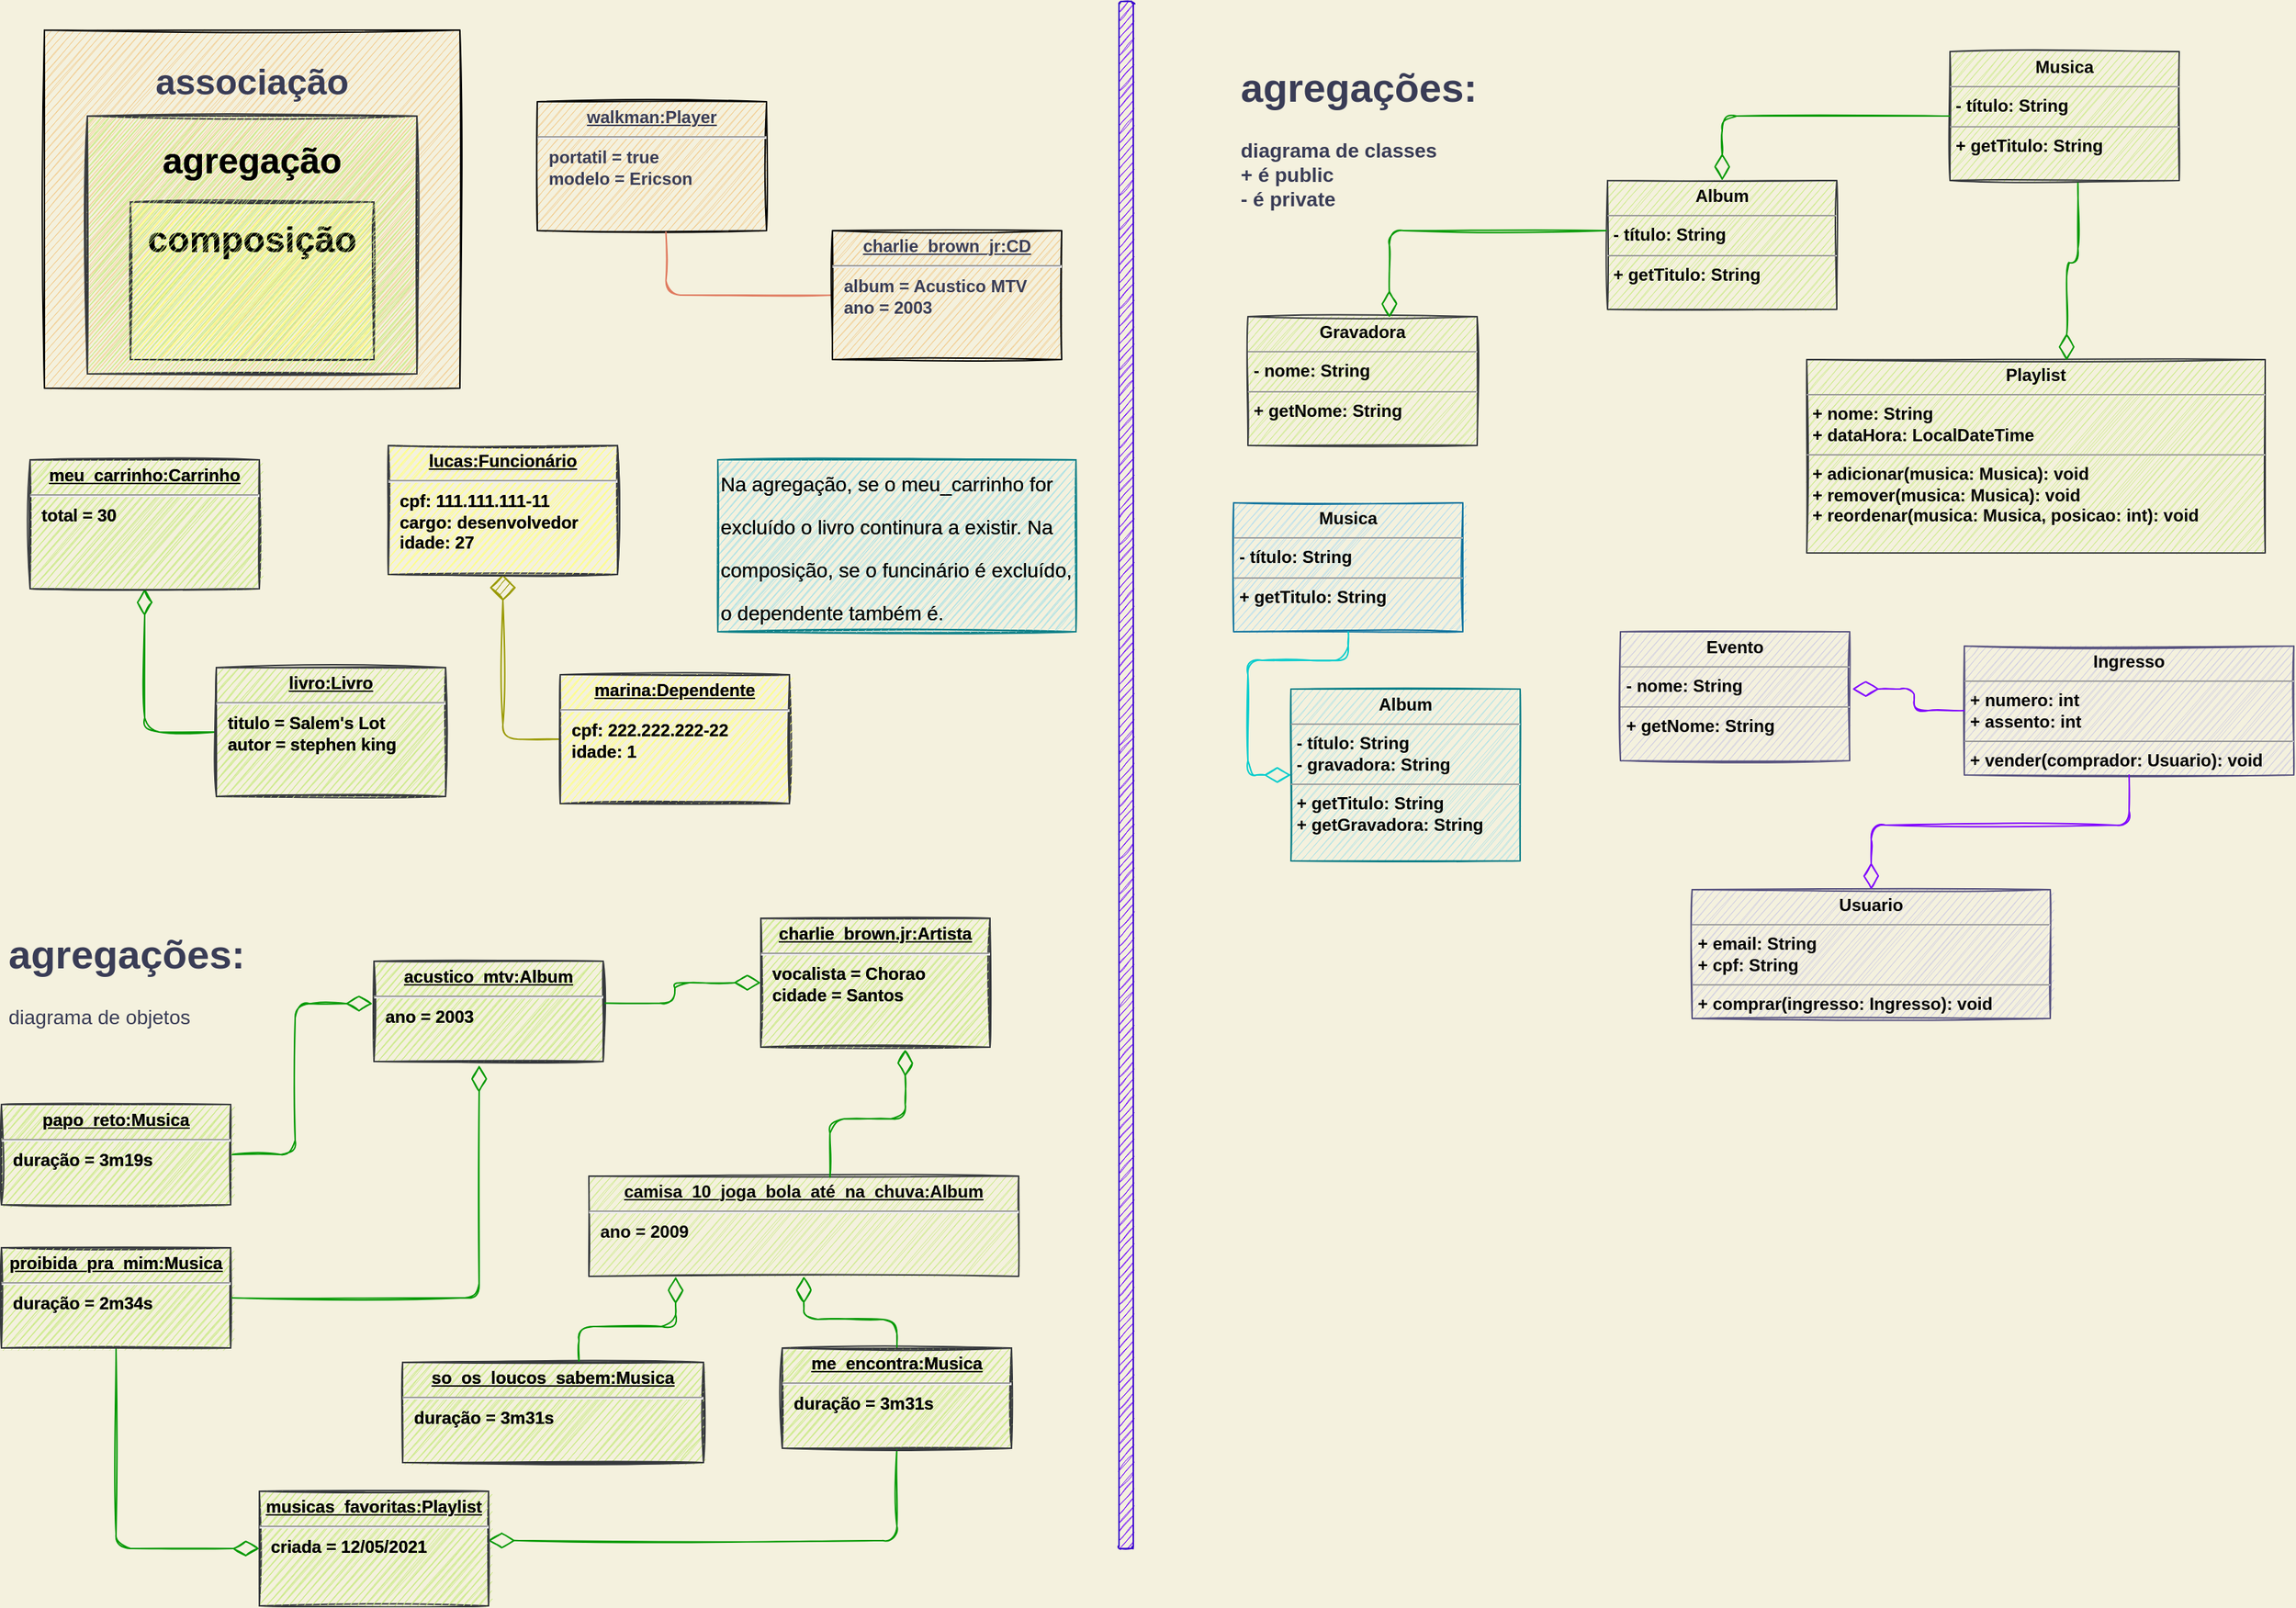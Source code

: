 <mxfile version="18.1.2" type="github">
  <diagram id="IR1mzdjfRpLflZi7iiMT" name="Page-1">
    <mxGraphModel dx="1422" dy="794" grid="1" gridSize="10" guides="1" tooltips="1" connect="1" arrows="1" fold="1" page="1" pageScale="1" pageWidth="827" pageHeight="1169" background="#F4F1DE" math="0" shadow="0">
      <root>
        <mxCell id="0" />
        <mxCell id="1" parent="0" />
        <mxCell id="eGNEnY-xpS5idLWhx4ZI-6" value="&lt;b&gt;associação&lt;br&gt;&lt;br&gt;&lt;br&gt;&lt;br&gt;&lt;br&gt;&lt;br&gt;&lt;br&gt;&lt;/b&gt;" style="rounded=0;whiteSpace=wrap;html=1;glass=0;sketch=1;fontSize=25;fontColor=#393C56;strokeColor=#000000;strokeWidth=1;fillColor=#F2CC8F;gradientColor=none;" parent="1" vertex="1">
          <mxGeometry x="70" y="50" width="290" height="250" as="geometry" />
        </mxCell>
        <mxCell id="eGNEnY-xpS5idLWhx4ZI-8" value="&lt;p style=&quot;margin:0px;margin-top:4px;text-align:center;text-decoration:underline;&quot;&gt;&lt;b&gt;walkman:Player&lt;/b&gt;&lt;/p&gt;&lt;hr&gt;&lt;p style=&quot;margin:0px;margin-left:8px;&quot;&gt;&lt;b&gt;portatil = true&lt;br&gt;modelo = Ericson&lt;/b&gt;&lt;/p&gt;" style="verticalAlign=top;align=left;overflow=fill;fontSize=12;fontFamily=Helvetica;html=1;rounded=0;glass=0;sketch=1;fontColor=#393C56;strokeColor=#000000;strokeWidth=1;fillColor=#F2CC8F;gradientColor=none;" parent="1" vertex="1">
          <mxGeometry x="414" y="100" width="160" height="90" as="geometry" />
        </mxCell>
        <mxCell id="eGNEnY-xpS5idLWhx4ZI-10" style="edgeStyle=orthogonalEdgeStyle;sketch=1;orthogonalLoop=1;jettySize=auto;html=1;exitX=0;exitY=0.5;exitDx=0;exitDy=0;entryX=0.561;entryY=1.011;entryDx=0;entryDy=0;entryPerimeter=0;fontSize=25;fontColor=#393C56;strokeColor=#E07A5F;fillColor=#F2CC8F;endArrow=none;endFill=0;rounded=1;" parent="1" source="eGNEnY-xpS5idLWhx4ZI-9" target="eGNEnY-xpS5idLWhx4ZI-8" edge="1">
          <mxGeometry relative="1" as="geometry" />
        </mxCell>
        <mxCell id="eGNEnY-xpS5idLWhx4ZI-9" value="&lt;p style=&quot;margin:0px;margin-top:4px;text-align:center;text-decoration:underline;&quot;&gt;&lt;b&gt;charlie_brown_jr:CD&lt;/b&gt;&lt;/p&gt;&lt;hr&gt;&lt;p style=&quot;margin:0px;margin-left:8px;&quot;&gt;&lt;b&gt;album = Acustico MTV&lt;/b&gt;&lt;/p&gt;&lt;p style=&quot;margin:0px;margin-left:8px;&quot;&gt;&lt;b&gt;ano = 2003&lt;/b&gt;&lt;/p&gt;" style="verticalAlign=top;align=left;overflow=fill;fontSize=12;fontFamily=Helvetica;html=1;rounded=0;glass=0;sketch=1;fontColor=#393C56;strokeColor=#000000;strokeWidth=1;fillColor=#F2CC8F;gradientColor=none;" parent="1" vertex="1">
          <mxGeometry x="620" y="190" width="160" height="90" as="geometry" />
        </mxCell>
        <mxCell id="eGNEnY-xpS5idLWhx4ZI-12" value="&lt;b&gt;agregação&lt;br&gt;&lt;br&gt;&lt;br&gt;&lt;br&gt;&lt;br&gt;&lt;/b&gt;" style="rounded=0;whiteSpace=wrap;html=1;glass=0;sketch=1;fontSize=25;strokeColor=#36393d;strokeWidth=1;fillColor=#cdeb8b;" parent="1" vertex="1">
          <mxGeometry x="100" y="110" width="230" height="180" as="geometry" />
        </mxCell>
        <mxCell id="eGNEnY-xpS5idLWhx4ZI-13" value="&lt;b&gt;composição&lt;br&gt;&lt;br&gt;&lt;br&gt;&lt;/b&gt;" style="rounded=0;whiteSpace=wrap;html=1;glass=0;sketch=1;fontSize=25;strokeColor=#36393d;strokeWidth=1;fillColor=#ffff88;" parent="1" vertex="1">
          <mxGeometry x="130" y="170" width="170" height="110" as="geometry" />
        </mxCell>
        <mxCell id="eGNEnY-xpS5idLWhx4ZI-14" value="&lt;p style=&quot;margin:0px;margin-top:4px;text-align:center;text-decoration:underline;&quot;&gt;&lt;b&gt;meu_carrinho:Carrinho&lt;/b&gt;&lt;/p&gt;&lt;hr&gt;&lt;p style=&quot;margin:0px;margin-left:8px;&quot;&gt;&lt;b&gt;total = 30&lt;br&gt;&lt;/b&gt;&lt;/p&gt;" style="verticalAlign=top;align=left;overflow=fill;fontSize=12;fontFamily=Helvetica;html=1;rounded=0;glass=0;sketch=1;strokeColor=#36393d;strokeWidth=1;fillColor=#cdeb8b;" parent="1" vertex="1">
          <mxGeometry x="60" y="350" width="160" height="90" as="geometry" />
        </mxCell>
        <mxCell id="eGNEnY-xpS5idLWhx4ZI-16" style="edgeStyle=orthogonalEdgeStyle;rounded=1;sketch=1;orthogonalLoop=1;jettySize=auto;html=1;exitX=0;exitY=0.5;exitDx=0;exitDy=0;entryX=0.5;entryY=1;entryDx=0;entryDy=0;fontSize=25;fontColor=#393C56;endArrow=diamondThin;endFill=0;strokeColor=#009900;fillColor=#F2CC8F;endSize=16;" parent="1" source="eGNEnY-xpS5idLWhx4ZI-15" target="eGNEnY-xpS5idLWhx4ZI-14" edge="1">
          <mxGeometry relative="1" as="geometry" />
        </mxCell>
        <mxCell id="eGNEnY-xpS5idLWhx4ZI-15" value="&lt;p style=&quot;margin:0px;margin-top:4px;text-align:center;text-decoration:underline;&quot;&gt;&lt;b&gt;livro:Livro&lt;/b&gt;&lt;/p&gt;&lt;hr&gt;&lt;p style=&quot;margin:0px;margin-left:8px;&quot;&gt;&lt;b&gt;titulo = Salem&#39;s Lot&lt;/b&gt;&lt;/p&gt;&lt;p style=&quot;margin:0px;margin-left:8px;&quot;&gt;&lt;b&gt;autor = stephen king&lt;/b&gt;&lt;/p&gt;" style="verticalAlign=top;align=left;overflow=fill;fontSize=12;fontFamily=Helvetica;html=1;rounded=0;glass=0;sketch=1;strokeColor=#36393d;strokeWidth=1;fillColor=#cdeb8b;" parent="1" vertex="1">
          <mxGeometry x="190" y="495" width="160" height="90" as="geometry" />
        </mxCell>
        <mxCell id="eGNEnY-xpS5idLWhx4ZI-17" value="&lt;p style=&quot;margin:0px;margin-top:4px;text-align:center;text-decoration:underline;&quot;&gt;&lt;b&gt;lucas:Funcionário&lt;/b&gt;&lt;/p&gt;&lt;hr&gt;&lt;p style=&quot;margin:0px;margin-left:8px;&quot;&gt;&lt;b&gt;cpf: 111.111.111-11&lt;/b&gt;&lt;/p&gt;&lt;p style=&quot;margin:0px;margin-left:8px;&quot;&gt;&lt;b&gt;cargo: desenvolvedor&lt;br&gt;&lt;/b&gt;&lt;/p&gt;&lt;p style=&quot;margin:0px;margin-left:8px;&quot;&gt;&lt;b&gt;idade: 27&lt;/b&gt;&lt;/p&gt;" style="verticalAlign=top;align=left;overflow=fill;fontSize=12;fontFamily=Helvetica;html=1;rounded=0;glass=0;sketch=1;strokeColor=#36393d;strokeWidth=1;fillColor=#ffff88;" parent="1" vertex="1">
          <mxGeometry x="310.0" y="340" width="160" height="90" as="geometry" />
        </mxCell>
        <mxCell id="eGNEnY-xpS5idLWhx4ZI-18" style="edgeStyle=orthogonalEdgeStyle;rounded=1;sketch=1;orthogonalLoop=1;jettySize=auto;html=1;exitX=0;exitY=0.5;exitDx=0;exitDy=0;entryX=0.5;entryY=1;entryDx=0;entryDy=0;fontSize=25;fontColor=#393C56;endArrow=diamond;endFill=1;strokeColor=#999900;fillColor=#F2CC8F;endSize=16;jumpSize=4;" parent="1" source="eGNEnY-xpS5idLWhx4ZI-20" target="eGNEnY-xpS5idLWhx4ZI-17" edge="1">
          <mxGeometry relative="1" as="geometry">
            <mxPoint x="499.94" y="535" as="sourcePoint" />
          </mxGeometry>
        </mxCell>
        <mxCell id="eGNEnY-xpS5idLWhx4ZI-20" value="&lt;p style=&quot;margin:0px;margin-top:4px;text-align:center;text-decoration:underline;&quot;&gt;&lt;b&gt;marina:Dependente&lt;/b&gt;&lt;/p&gt;&lt;hr&gt;&lt;p style=&quot;margin:0px;margin-left:8px;&quot;&gt;&lt;b&gt;cpf: 222.222.222-22&lt;/b&gt;&lt;/p&gt;&lt;p style=&quot;margin:0px;margin-left:8px;&quot;&gt;&lt;b&gt;idade: 1&lt;/b&gt;&lt;/p&gt;" style="verticalAlign=top;align=left;overflow=fill;fontSize=12;fontFamily=Helvetica;html=1;rounded=0;glass=0;sketch=1;strokeColor=#36393d;strokeWidth=1;fillColor=#ffff88;" parent="1" vertex="1">
          <mxGeometry x="430.0" y="500" width="160" height="90" as="geometry" />
        </mxCell>
        <mxCell id="eGNEnY-xpS5idLWhx4ZI-22" value="&lt;div style=&quot;&quot;&gt;&lt;span style=&quot;background-color: initial;&quot;&gt;&lt;font style=&quot;font-size: 14px;&quot;&gt;Na agregação, se o meu_carrinho for excluído o livro continura a existir. Na composição, se o funcinário é excluído, o dependente também é.&amp;nbsp;&amp;nbsp;&lt;/font&gt;&lt;/span&gt;&lt;/div&gt;" style="text;html=1;align=left;verticalAlign=bottom;whiteSpace=wrap;rounded=0;glass=0;sketch=1;fontSize=25;labelPosition=center;verticalLabelPosition=middle;shadow=0;fillColor=#b0e3e6;strokeColor=#0e8088;" parent="1" vertex="1">
          <mxGeometry x="540" y="350" width="250" height="120" as="geometry" />
        </mxCell>
        <mxCell id="eGNEnY-xpS5idLWhx4ZI-24" value="&lt;p style=&quot;margin:0px;margin-top:4px;text-align:center;text-decoration:underline;&quot;&gt;&lt;b&gt;papo_reto:Musica&lt;/b&gt;&lt;/p&gt;&lt;hr&gt;&lt;p style=&quot;margin:0px;margin-left:8px;&quot;&gt;&lt;b&gt;duração = 3m19s&lt;/b&gt;&lt;/p&gt;" style="verticalAlign=top;align=left;overflow=fill;fontSize=12;fontFamily=Helvetica;html=1;rounded=0;glass=0;sketch=1;strokeColor=#36393d;strokeWidth=1;fillColor=#cdeb8b;" parent="1" vertex="1">
          <mxGeometry x="40" y="800" width="160" height="70" as="geometry" />
        </mxCell>
        <mxCell id="eGNEnY-xpS5idLWhx4ZI-25" value="&lt;h1&gt;agregações:&lt;/h1&gt;&lt;div&gt;diagrama de objetos&lt;/div&gt;" style="text;html=1;strokeColor=none;fillColor=none;spacing=5;spacingTop=-20;whiteSpace=wrap;overflow=hidden;rounded=0;shadow=0;glass=0;sketch=1;fontSize=14;fontColor=#393C56;" parent="1" vertex="1">
          <mxGeometry x="40" y="670" width="190" height="80" as="geometry" />
        </mxCell>
        <mxCell id="eGNEnY-xpS5idLWhx4ZI-26" value="&lt;p style=&quot;margin:0px;margin-top:4px;text-align:center;text-decoration:underline;&quot;&gt;&lt;b&gt;proibida_pra_mim:Musica&lt;/b&gt;&lt;/p&gt;&lt;hr&gt;&lt;p style=&quot;margin:0px;margin-left:8px;&quot;&gt;&lt;b&gt;duração = 2m34s&lt;/b&gt;&lt;/p&gt;" style="verticalAlign=top;align=left;overflow=fill;fontSize=12;fontFamily=Helvetica;html=1;rounded=0;glass=0;sketch=1;strokeColor=#36393d;strokeWidth=1;fillColor=#cdeb8b;" parent="1" vertex="1">
          <mxGeometry x="40" y="900" width="160" height="70" as="geometry" />
        </mxCell>
        <mxCell id="eGNEnY-xpS5idLWhx4ZI-27" value="&lt;p style=&quot;margin:0px;margin-top:4px;text-align:center;text-decoration:underline;&quot;&gt;&lt;b&gt;charlie_brown.jr:Artista&lt;/b&gt;&lt;/p&gt;&lt;hr&gt;&lt;p style=&quot;margin:0px;margin-left:8px;&quot;&gt;&lt;b&gt;vocalista = Chorao&lt;/b&gt;&lt;/p&gt;&lt;p style=&quot;margin:0px;margin-left:8px;&quot;&gt;&lt;b&gt;cidade = Santos&lt;/b&gt;&lt;/p&gt;" style="verticalAlign=top;align=left;overflow=fill;fontSize=12;fontFamily=Helvetica;html=1;rounded=0;glass=0;sketch=1;strokeColor=#36393d;strokeWidth=1;fillColor=#cdeb8b;" parent="1" vertex="1">
          <mxGeometry x="570" y="670" width="160" height="90" as="geometry" />
        </mxCell>
        <mxCell id="eGNEnY-xpS5idLWhx4ZI-28" value="&lt;p style=&quot;margin:0px;margin-top:4px;text-align:center;text-decoration:underline;&quot;&gt;&lt;b&gt;acustico_mtv:Album&lt;/b&gt;&lt;/p&gt;&lt;hr&gt;&lt;p style=&quot;margin:0px;margin-left:8px;&quot;&gt;&lt;b&gt;ano = 2003&lt;/b&gt;&lt;/p&gt;" style="verticalAlign=top;align=left;overflow=fill;fontSize=12;fontFamily=Helvetica;html=1;rounded=0;glass=0;sketch=1;strokeColor=#36393d;strokeWidth=1;fillColor=#cdeb8b;" parent="1" vertex="1">
          <mxGeometry x="300" y="700" width="160" height="70" as="geometry" />
        </mxCell>
        <mxCell id="eGNEnY-xpS5idLWhx4ZI-31" style="edgeStyle=orthogonalEdgeStyle;rounded=1;sketch=1;orthogonalLoop=1;jettySize=auto;html=1;exitX=1;exitY=0.5;exitDx=0;exitDy=0;entryX=-0.006;entryY=0.423;entryDx=0;entryDy=0;fontSize=25;fontColor=#393C56;endArrow=diamondThin;endFill=0;strokeColor=#009900;fillColor=#F2CC8F;endSize=16;entryPerimeter=0;" parent="1" source="eGNEnY-xpS5idLWhx4ZI-24" target="eGNEnY-xpS5idLWhx4ZI-28" edge="1">
          <mxGeometry relative="1" as="geometry">
            <mxPoint x="200" y="550" as="sourcePoint" />
            <mxPoint x="150" y="450" as="targetPoint" />
          </mxGeometry>
        </mxCell>
        <mxCell id="eGNEnY-xpS5idLWhx4ZI-32" style="edgeStyle=orthogonalEdgeStyle;rounded=1;sketch=1;orthogonalLoop=1;jettySize=auto;html=1;exitX=1;exitY=0.5;exitDx=0;exitDy=0;entryX=0.459;entryY=1.038;entryDx=0;entryDy=0;fontSize=25;fontColor=#393C56;endArrow=diamondThin;endFill=0;strokeColor=#009900;fillColor=#F2CC8F;endSize=16;entryPerimeter=0;" parent="1" source="eGNEnY-xpS5idLWhx4ZI-26" target="eGNEnY-xpS5idLWhx4ZI-28" edge="1">
          <mxGeometry relative="1" as="geometry">
            <mxPoint x="260" y="915" as="sourcePoint" />
            <mxPoint x="309.04" y="759.61" as="targetPoint" />
          </mxGeometry>
        </mxCell>
        <mxCell id="eGNEnY-xpS5idLWhx4ZI-33" style="edgeStyle=orthogonalEdgeStyle;rounded=1;sketch=1;orthogonalLoop=1;jettySize=auto;html=1;exitX=1.007;exitY=0.418;exitDx=0;exitDy=0;entryX=0;entryY=0.5;entryDx=0;entryDy=0;fontSize=25;fontColor=#393C56;endArrow=diamondThin;endFill=0;strokeColor=#009900;fillColor=#F2CC8F;endSize=16;exitPerimeter=0;" parent="1" source="eGNEnY-xpS5idLWhx4ZI-28" target="eGNEnY-xpS5idLWhx4ZI-27" edge="1">
          <mxGeometry relative="1" as="geometry">
            <mxPoint x="450" y="910" as="sourcePoint" />
            <mxPoint x="383.44" y="802.66" as="targetPoint" />
          </mxGeometry>
        </mxCell>
        <mxCell id="eGNEnY-xpS5idLWhx4ZI-34" value="&lt;p style=&quot;margin:0px;margin-top:4px;text-align:center;text-decoration:underline;&quot;&gt;&lt;b&gt;musicas_favoritas:Playlist&lt;/b&gt;&lt;/p&gt;&lt;hr&gt;&lt;p style=&quot;margin:0px;margin-left:8px;&quot;&gt;&lt;b&gt;criada = 12/05/2021&lt;/b&gt;&lt;/p&gt;" style="verticalAlign=top;align=left;overflow=fill;fontSize=12;fontFamily=Helvetica;html=1;rounded=0;glass=0;sketch=1;strokeColor=#36393d;strokeWidth=1;fillColor=#cdeb8b;" parent="1" vertex="1">
          <mxGeometry x="220" y="1070" width="160" height="80" as="geometry" />
        </mxCell>
        <mxCell id="eGNEnY-xpS5idLWhx4ZI-35" style="edgeStyle=orthogonalEdgeStyle;rounded=1;sketch=1;orthogonalLoop=1;jettySize=auto;html=1;exitX=0.5;exitY=1;exitDx=0;exitDy=0;entryX=0;entryY=0.5;entryDx=0;entryDy=0;fontSize=25;fontColor=#393C56;endArrow=diamondThin;endFill=0;strokeColor=#009900;fillColor=#F2CC8F;endSize=16;" parent="1" source="eGNEnY-xpS5idLWhx4ZI-26" target="eGNEnY-xpS5idLWhx4ZI-34" edge="1">
          <mxGeometry relative="1" as="geometry">
            <mxPoint x="471.12" y="759.26" as="sourcePoint" />
            <mxPoint x="600" y="765" as="targetPoint" />
          </mxGeometry>
        </mxCell>
        <mxCell id="eGNEnY-xpS5idLWhx4ZI-36" value="&lt;p style=&quot;margin:0px;margin-top:4px;text-align:center;text-decoration:underline;&quot;&gt;&lt;b&gt;camisa_10_joga_bola_até_na_chuva:Album&lt;/b&gt;&lt;/p&gt;&lt;hr&gt;&lt;p style=&quot;margin:0px;margin-left:8px;&quot;&gt;&lt;b&gt;ano = 2009&lt;/b&gt;&lt;/p&gt;" style="verticalAlign=top;align=left;overflow=fill;fontSize=12;fontFamily=Helvetica;html=1;rounded=0;glass=0;sketch=1;strokeColor=#36393d;strokeWidth=1;fillColor=#cdeb8b;fontColor=#000000;" parent="1" vertex="1">
          <mxGeometry x="450" y="850" width="300" height="70" as="geometry" />
        </mxCell>
        <mxCell id="eGNEnY-xpS5idLWhx4ZI-38" value="&lt;p style=&quot;margin:0px;margin-top:4px;text-align:center;text-decoration:underline;&quot;&gt;&lt;b&gt;me_encontra:Musica&lt;/b&gt;&lt;/p&gt;&lt;hr&gt;&lt;p style=&quot;margin:0px;margin-left:8px;&quot;&gt;&lt;b&gt;duração = 3m31s&lt;/b&gt;&lt;/p&gt;" style="verticalAlign=top;align=left;overflow=fill;fontSize=12;fontFamily=Helvetica;html=1;rounded=0;glass=0;sketch=1;strokeColor=#36393d;strokeWidth=1;fillColor=#cdeb8b;" parent="1" vertex="1">
          <mxGeometry x="585" y="970" width="160" height="70" as="geometry" />
        </mxCell>
        <mxCell id="eGNEnY-xpS5idLWhx4ZI-39" style="edgeStyle=orthogonalEdgeStyle;rounded=1;sketch=1;orthogonalLoop=1;jettySize=auto;html=1;exitX=0.5;exitY=0;exitDx=0;exitDy=0;entryX=0.5;entryY=1;entryDx=0;entryDy=0;fontSize=25;fontColor=#393C56;endArrow=diamondThin;endFill=0;strokeColor=#009900;fillColor=#F2CC8F;endSize=16;" parent="1" source="eGNEnY-xpS5idLWhx4ZI-38" target="eGNEnY-xpS5idLWhx4ZI-36" edge="1">
          <mxGeometry relative="1" as="geometry">
            <mxPoint x="190" y="900" as="sourcePoint" />
            <mxPoint x="383.44" y="802.66" as="targetPoint" />
          </mxGeometry>
        </mxCell>
        <mxCell id="eGNEnY-xpS5idLWhx4ZI-40" style="edgeStyle=orthogonalEdgeStyle;rounded=1;sketch=1;orthogonalLoop=1;jettySize=auto;html=1;exitX=0.5;exitY=1;exitDx=0;exitDy=0;entryX=0.998;entryY=0.43;entryDx=0;entryDy=0;fontSize=25;fontColor=#393C56;endArrow=diamondThin;endFill=0;strokeColor=#009900;fillColor=#F2CC8F;endSize=16;entryPerimeter=0;" parent="1" source="eGNEnY-xpS5idLWhx4ZI-38" target="eGNEnY-xpS5idLWhx4ZI-34" edge="1">
          <mxGeometry relative="1" as="geometry">
            <mxPoint x="675" y="980" as="sourcePoint" />
            <mxPoint x="610" y="930" as="targetPoint" />
          </mxGeometry>
        </mxCell>
        <mxCell id="eGNEnY-xpS5idLWhx4ZI-41" style="edgeStyle=orthogonalEdgeStyle;rounded=1;sketch=1;orthogonalLoop=1;jettySize=auto;html=1;exitX=0.561;exitY=0.009;exitDx=0;exitDy=0;entryX=0.63;entryY=1.018;entryDx=0;entryDy=0;fontSize=25;fontColor=#393C56;endArrow=diamondThin;endFill=0;strokeColor=#009900;fillColor=#F2CC8F;endSize=16;exitPerimeter=0;entryPerimeter=0;" parent="1" source="eGNEnY-xpS5idLWhx4ZI-36" target="eGNEnY-xpS5idLWhx4ZI-27" edge="1">
          <mxGeometry relative="1" as="geometry">
            <mxPoint x="675" y="980" as="sourcePoint" />
            <mxPoint x="610" y="930" as="targetPoint" />
          </mxGeometry>
        </mxCell>
        <mxCell id="eGNEnY-xpS5idLWhx4ZI-42" value="&lt;p style=&quot;margin:0px;margin-top:4px;text-align:center;text-decoration:underline;&quot;&gt;&lt;b&gt;so_os_loucos_sabem:Musica&lt;/b&gt;&lt;/p&gt;&lt;hr&gt;&lt;p style=&quot;margin:0px;margin-left:8px;&quot;&gt;&lt;b&gt;duração = 3m31s&lt;/b&gt;&lt;/p&gt;" style="verticalAlign=top;align=left;overflow=fill;fontSize=12;fontFamily=Helvetica;html=1;rounded=0;glass=0;sketch=1;strokeColor=#36393d;strokeWidth=1;fillColor=#cdeb8b;" parent="1" vertex="1">
          <mxGeometry x="320" y="980" width="210" height="70" as="geometry" />
        </mxCell>
        <mxCell id="eGNEnY-xpS5idLWhx4ZI-43" style="edgeStyle=orthogonalEdgeStyle;rounded=1;sketch=1;orthogonalLoop=1;jettySize=auto;html=1;exitX=0.586;exitY=-0.001;exitDx=0;exitDy=0;entryX=0.202;entryY=1.004;entryDx=0;entryDy=0;fontSize=25;fontColor=#393C56;endArrow=diamondThin;endFill=0;strokeColor=#009900;fillColor=#F2CC8F;endSize=16;exitPerimeter=0;entryPerimeter=0;" parent="1" source="eGNEnY-xpS5idLWhx4ZI-42" target="eGNEnY-xpS5idLWhx4ZI-36" edge="1">
          <mxGeometry relative="1" as="geometry">
            <mxPoint x="675" y="980" as="sourcePoint" />
            <mxPoint x="610" y="930" as="targetPoint" />
          </mxGeometry>
        </mxCell>
        <mxCell id="eGNEnY-xpS5idLWhx4ZI-45" value="&lt;h1&gt;agregações:&lt;/h1&gt;&lt;div&gt;diagrama de classes&lt;/div&gt;&lt;div&gt;+ é public&lt;/div&gt;&lt;div&gt;- é private&lt;/div&gt;" style="text;html=1;strokeColor=none;fillColor=none;spacing=5;spacingTop=-20;whiteSpace=wrap;overflow=hidden;rounded=0;shadow=0;glass=0;sketch=1;fontSize=14;fontColor=#393C56;fontStyle=1" parent="1" vertex="1">
          <mxGeometry x="900" y="65" width="190" height="120" as="geometry" />
        </mxCell>
        <mxCell id="eGNEnY-xpS5idLWhx4ZI-61" value="&lt;p style=&quot;margin:0px;margin-top:4px;text-align:center;&quot;&gt;&lt;b&gt;Musica&lt;/b&gt;&lt;/p&gt;&lt;hr size=&quot;1&quot;&gt;&lt;p style=&quot;margin:0px;margin-left:4px;&quot;&gt;&lt;b&gt;- título: String&lt;/b&gt;&lt;/p&gt;&lt;hr size=&quot;1&quot;&gt;&lt;p style=&quot;margin:0px;margin-left:4px;&quot;&gt;&lt;b&gt;+ getTitulo: String&lt;/b&gt;&lt;/p&gt;" style="verticalAlign=top;align=left;overflow=fill;fontSize=12;fontFamily=Helvetica;html=1;rounded=0;shadow=0;glass=0;sketch=1;strokeColor=#36393d;strokeWidth=1;fillColor=#cdeb8b;fontColor=#000000;" parent="1" vertex="1">
          <mxGeometry x="1400" y="65" width="160" height="90" as="geometry" />
        </mxCell>
        <mxCell id="eGNEnY-xpS5idLWhx4ZI-63" value="" style="rounded=1;whiteSpace=wrap;html=1;shadow=0;glass=0;sketch=1;fontSize=14;strokeColor=#3700CC;strokeWidth=1;fillColor=#6a00ff;fontColor=#ffffff;" parent="1" vertex="1">
          <mxGeometry x="820" y="30" width="10" height="1080" as="geometry" />
        </mxCell>
        <mxCell id="eGNEnY-xpS5idLWhx4ZI-83" value="&lt;p style=&quot;margin:0px;margin-top:4px;text-align:center;&quot;&gt;&lt;b&gt;Album&lt;/b&gt;&lt;/p&gt;&lt;hr size=&quot;1&quot;&gt;&lt;p style=&quot;margin:0px;margin-left:4px;&quot;&gt;&lt;b&gt;- título: String&lt;/b&gt;&lt;/p&gt;&lt;hr size=&quot;1&quot;&gt;&lt;p style=&quot;margin:0px;margin-left:4px;&quot;&gt;&lt;b&gt;+ getTitulo: String&lt;/b&gt;&lt;/p&gt;" style="verticalAlign=top;align=left;overflow=fill;fontSize=12;fontFamily=Helvetica;html=1;rounded=0;shadow=0;glass=0;sketch=1;strokeColor=#36393d;strokeWidth=1;fillColor=#cdeb8b;fontColor=#000000;" parent="1" vertex="1">
          <mxGeometry x="1161" y="155" width="160" height="90" as="geometry" />
        </mxCell>
        <mxCell id="eGNEnY-xpS5idLWhx4ZI-84" style="edgeStyle=orthogonalEdgeStyle;rounded=1;sketch=1;orthogonalLoop=1;jettySize=auto;html=1;exitX=0;exitY=0.5;exitDx=0;exitDy=0;entryX=0.5;entryY=0;entryDx=0;entryDy=0;fontSize=25;fontColor=#393C56;endArrow=diamondThin;endFill=0;strokeColor=#009900;fillColor=#F2CC8F;endSize=16;" parent="1" source="eGNEnY-xpS5idLWhx4ZI-61" target="eGNEnY-xpS5idLWhx4ZI-83" edge="1">
          <mxGeometry relative="1" as="geometry">
            <mxPoint x="1180" y="390" as="sourcePoint" />
            <mxPoint x="1130" y="290" as="targetPoint" />
          </mxGeometry>
        </mxCell>
        <mxCell id="eGNEnY-xpS5idLWhx4ZI-85" value="&lt;p style=&quot;margin:0px;margin-top:4px;text-align:center;&quot;&gt;&lt;b&gt;Gravadora&lt;/b&gt;&lt;/p&gt;&lt;hr size=&quot;1&quot;&gt;&lt;p style=&quot;margin:0px;margin-left:4px;&quot;&gt;&lt;b&gt;- nome: String&lt;/b&gt;&lt;/p&gt;&lt;hr size=&quot;1&quot;&gt;&lt;p style=&quot;margin:0px;margin-left:4px;&quot;&gt;&lt;b&gt;+ getNome: String&lt;/b&gt;&lt;/p&gt;" style="verticalAlign=top;align=left;overflow=fill;fontSize=12;fontFamily=Helvetica;html=1;rounded=0;shadow=0;glass=0;sketch=1;strokeColor=#36393d;strokeWidth=1;fillColor=#cdeb8b;fontColor=#000000;" parent="1" vertex="1">
          <mxGeometry x="910" y="250" width="160" height="90" as="geometry" />
        </mxCell>
        <mxCell id="eGNEnY-xpS5idLWhx4ZI-86" style="edgeStyle=orthogonalEdgeStyle;rounded=1;sketch=1;orthogonalLoop=1;jettySize=auto;html=1;exitX=-0.006;exitY=0.389;exitDx=0;exitDy=0;entryX=0.617;entryY=0.007;entryDx=0;entryDy=0;fontSize=25;fontColor=#393C56;endArrow=diamondThin;endFill=0;strokeColor=#009900;fillColor=#F2CC8F;endSize=16;entryPerimeter=0;exitPerimeter=0;" parent="1" source="eGNEnY-xpS5idLWhx4ZI-83" target="eGNEnY-xpS5idLWhx4ZI-85" edge="1">
          <mxGeometry relative="1" as="geometry">
            <mxPoint x="1410" y="155" as="sourcePoint" />
            <mxPoint x="1333.72" y="214.59" as="targetPoint" />
          </mxGeometry>
        </mxCell>
        <mxCell id="eGNEnY-xpS5idLWhx4ZI-88" value="&lt;p style=&quot;margin:0px;margin-top:4px;text-align:center;&quot;&gt;&lt;b&gt;Album&lt;/b&gt;&lt;/p&gt;&lt;hr size=&quot;1&quot;&gt;&lt;p style=&quot;margin:0px;margin-left:4px;&quot;&gt;&lt;b&gt;- título: String&lt;/b&gt;&lt;/p&gt;&lt;p style=&quot;margin:0px;margin-left:4px;&quot;&gt;&lt;b&gt;- gravadora: String&lt;/b&gt;&lt;/p&gt;&lt;hr size=&quot;1&quot;&gt;&lt;p style=&quot;margin:0px;margin-left:4px;&quot;&gt;&lt;b&gt;+ getTitulo: String&lt;/b&gt;&lt;/p&gt;&lt;p style=&quot;margin:0px;margin-left:4px;&quot;&gt;&lt;b&gt;+ getGravadora: String&lt;/b&gt;&lt;b&gt;&lt;br&gt;&lt;/b&gt;&lt;/p&gt;" style="verticalAlign=top;align=left;overflow=fill;fontSize=12;fontFamily=Helvetica;html=1;rounded=0;shadow=0;glass=0;sketch=1;strokeColor=#0e8088;strokeWidth=1;fillColor=#b0e3e6;fontColor=#000000;" parent="1" vertex="1">
          <mxGeometry x="940" y="510" width="160" height="120" as="geometry" />
        </mxCell>
        <mxCell id="eGNEnY-xpS5idLWhx4ZI-89" value="&lt;p style=&quot;margin:0px;margin-top:4px;text-align:center;&quot;&gt;&lt;b&gt;Musica&lt;/b&gt;&lt;/p&gt;&lt;hr size=&quot;1&quot;&gt;&lt;p style=&quot;margin:0px;margin-left:4px;&quot;&gt;&lt;b&gt;- título: String&lt;/b&gt;&lt;/p&gt;&lt;hr size=&quot;1&quot;&gt;&lt;p style=&quot;margin:0px;margin-left:4px;&quot;&gt;&lt;b&gt;+ getTitulo: String&lt;/b&gt;&lt;/p&gt;" style="verticalAlign=top;align=left;overflow=fill;fontSize=12;fontFamily=Helvetica;html=1;rounded=0;shadow=0;glass=0;sketch=1;strokeColor=#10739e;strokeWidth=1;fillColor=#b1ddf0;fontColor=#000000;" parent="1" vertex="1">
          <mxGeometry x="900" y="380" width="160" height="90" as="geometry" />
        </mxCell>
        <mxCell id="eGNEnY-xpS5idLWhx4ZI-90" style="edgeStyle=orthogonalEdgeStyle;rounded=1;sketch=1;orthogonalLoop=1;jettySize=auto;html=1;entryX=0;entryY=0.5;entryDx=0;entryDy=0;fontSize=25;fontColor=#393C56;endArrow=diamondThin;endFill=0;strokeColor=#00CCCC;fillColor=#F2CC8F;endSize=16;" parent="1" source="eGNEnY-xpS5idLWhx4ZI-89" target="eGNEnY-xpS5idLWhx4ZI-88" edge="1">
          <mxGeometry relative="1" as="geometry">
            <mxPoint x="840" y="290" as="sourcePoint" />
            <mxPoint x="681" y="335" as="targetPoint" />
          </mxGeometry>
        </mxCell>
        <mxCell id="eGNEnY-xpS5idLWhx4ZI-91" value="&lt;p style=&quot;margin:0px;margin-top:4px;text-align:center;&quot;&gt;&lt;b&gt;Playlist&lt;/b&gt;&lt;/p&gt;&lt;hr size=&quot;1&quot;&gt;&lt;p style=&quot;margin:0px;margin-left:4px;&quot;&gt;&lt;b&gt;+ nome: String&lt;/b&gt;&lt;/p&gt;&lt;p style=&quot;margin:0px;margin-left:4px;&quot;&gt;&lt;b&gt;+ dataHora: LocalDateTime&lt;/b&gt;&lt;/p&gt;&lt;hr size=&quot;1&quot;&gt;&lt;p style=&quot;margin:0px;margin-left:4px;&quot;&gt;&lt;b&gt;+ adicionar(musica: Musica): void&lt;/b&gt;&lt;/p&gt;&lt;p style=&quot;margin:0px;margin-left:4px;&quot;&gt;&lt;b&gt;+ remover(&lt;/b&gt;&lt;b&gt;musica: Musica&lt;/b&gt;&lt;b&gt;): void&lt;/b&gt;&lt;b&gt;&lt;br&gt;&lt;/b&gt;&lt;/p&gt;&lt;p style=&quot;margin:0px;margin-left:4px;&quot;&gt;&lt;b&gt;+ reordenar(&lt;/b&gt;&lt;b&gt;musica: Musica, posicao: int&lt;/b&gt;&lt;b&gt;): void&lt;/b&gt;&lt;b&gt;&lt;br&gt;&lt;/b&gt;&lt;/p&gt;" style="verticalAlign=top;align=left;overflow=fill;fontSize=12;fontFamily=Helvetica;html=1;rounded=0;shadow=0;glass=0;sketch=1;strokeColor=#36393d;strokeWidth=1;fillColor=#cdeb8b;fontColor=#000000;" parent="1" vertex="1">
          <mxGeometry x="1300" y="280" width="320" height="135" as="geometry" />
        </mxCell>
        <mxCell id="eGNEnY-xpS5idLWhx4ZI-92" style="edgeStyle=orthogonalEdgeStyle;rounded=1;sketch=1;orthogonalLoop=1;jettySize=auto;html=1;exitX=0.558;exitY=1.02;exitDx=0;exitDy=0;entryX=0.567;entryY=0.005;entryDx=0;entryDy=0;fontSize=25;fontColor=#393C56;endArrow=diamondThin;endFill=0;strokeColor=#009900;fillColor=#F2CC8F;endSize=16;exitPerimeter=0;entryPerimeter=0;" parent="1" source="eGNEnY-xpS5idLWhx4ZI-61" target="eGNEnY-xpS5idLWhx4ZI-91" edge="1">
          <mxGeometry relative="1" as="geometry">
            <mxPoint x="1410" y="120" as="sourcePoint" />
            <mxPoint x="1251" y="165" as="targetPoint" />
          </mxGeometry>
        </mxCell>
        <mxCell id="eGNEnY-xpS5idLWhx4ZI-93" value="&lt;p style=&quot;margin:0px;margin-top:4px;text-align:center;&quot;&gt;&lt;b&gt;Evento&lt;/b&gt;&lt;/p&gt;&lt;hr size=&quot;1&quot;&gt;&lt;p style=&quot;margin:0px;margin-left:4px;&quot;&gt;&lt;b&gt;- nome: String&lt;/b&gt;&lt;/p&gt;&lt;hr size=&quot;1&quot;&gt;&lt;p style=&quot;margin:0px;margin-left:4px;&quot;&gt;&lt;b&gt;+ getNome: String&lt;/b&gt;&lt;/p&gt;" style="verticalAlign=top;align=left;overflow=fill;fontSize=12;fontFamily=Helvetica;html=1;rounded=0;shadow=0;glass=0;sketch=1;strokeColor=#56517e;strokeWidth=1;fillColor=#d0cee2;fontColor=#000000;" parent="1" vertex="1">
          <mxGeometry x="1170" y="470" width="160" height="90" as="geometry" />
        </mxCell>
        <mxCell id="eGNEnY-xpS5idLWhx4ZI-95" value="&lt;p style=&quot;margin:0px;margin-top:4px;text-align:center;&quot;&gt;&lt;b&gt;Ingresso&lt;/b&gt;&lt;/p&gt;&lt;hr size=&quot;1&quot;&gt;&lt;p style=&quot;margin:0px;margin-left:4px;&quot;&gt;&lt;b&gt;+ numero: int&lt;/b&gt;&lt;/p&gt;&lt;p style=&quot;margin:0px;margin-left:4px;&quot;&gt;&lt;b&gt;+ assento: int&lt;/b&gt;&lt;/p&gt;&lt;hr size=&quot;1&quot;&gt;&lt;p style=&quot;margin:0px;margin-left:4px;&quot;&gt;&lt;b&gt;+ vender(comprador: Usuario): void&lt;/b&gt;&lt;/p&gt;" style="verticalAlign=top;align=left;overflow=fill;fontSize=12;fontFamily=Helvetica;html=1;rounded=0;shadow=0;glass=0;sketch=1;strokeColor=#56517e;strokeWidth=1;fillColor=#d0cee2;fontColor=#000000;" parent="1" vertex="1">
          <mxGeometry x="1410" y="480" width="230" height="90" as="geometry" />
        </mxCell>
        <mxCell id="eGNEnY-xpS5idLWhx4ZI-96" style="edgeStyle=orthogonalEdgeStyle;rounded=1;sketch=1;orthogonalLoop=1;jettySize=auto;html=1;entryX=1.011;entryY=0.444;entryDx=0;entryDy=0;fontSize=25;fontColor=#393C56;endArrow=diamondThin;endFill=0;strokeColor=#7F00FF;fillColor=#F2CC8F;endSize=16;exitX=0;exitY=0.5;exitDx=0;exitDy=0;entryPerimeter=0;" parent="1" source="eGNEnY-xpS5idLWhx4ZI-95" target="eGNEnY-xpS5idLWhx4ZI-93" edge="1">
          <mxGeometry relative="1" as="geometry">
            <mxPoint x="1390.034" y="560" as="sourcePoint" />
            <mxPoint x="1350" y="660" as="targetPoint" />
          </mxGeometry>
        </mxCell>
        <mxCell id="eGNEnY-xpS5idLWhx4ZI-97" value="&lt;p style=&quot;margin:0px;margin-top:4px;text-align:center;&quot;&gt;&lt;b&gt;Usuario&lt;/b&gt;&lt;/p&gt;&lt;hr size=&quot;1&quot;&gt;&lt;p style=&quot;margin:0px;margin-left:4px;&quot;&gt;&lt;b&gt;+ email: String&lt;/b&gt;&lt;/p&gt;&lt;p style=&quot;margin:0px;margin-left:4px;&quot;&gt;&lt;b&gt;+ cpf: String&lt;/b&gt;&lt;/p&gt;&lt;hr size=&quot;1&quot;&gt;&lt;p style=&quot;margin:0px;margin-left:4px;&quot;&gt;&lt;b&gt;+ comprar(ingresso: Ingresso): void&lt;/b&gt;&lt;/p&gt;" style="verticalAlign=top;align=left;overflow=fill;fontSize=12;fontFamily=Helvetica;html=1;rounded=0;shadow=0;glass=0;sketch=1;strokeColor=#56517e;strokeWidth=1;fillColor=#d0cee2;fontColor=#000000;" parent="1" vertex="1">
          <mxGeometry x="1220" y="650" width="250" height="90" as="geometry" />
        </mxCell>
        <mxCell id="eGNEnY-xpS5idLWhx4ZI-98" style="edgeStyle=orthogonalEdgeStyle;rounded=1;sketch=1;orthogonalLoop=1;jettySize=auto;html=1;fontSize=25;fontColor=#393C56;endArrow=diamondThin;endFill=0;strokeColor=#7F00FF;fillColor=#F2CC8F;endSize=16;exitX=0.5;exitY=1;exitDx=0;exitDy=0;entryX=0.5;entryY=0;entryDx=0;entryDy=0;" parent="1" source="eGNEnY-xpS5idLWhx4ZI-95" target="eGNEnY-xpS5idLWhx4ZI-97" edge="1">
          <mxGeometry relative="1" as="geometry">
            <mxPoint x="1450" y="650" as="sourcePoint" />
            <mxPoint x="1310" y="620" as="targetPoint" />
          </mxGeometry>
        </mxCell>
        <mxCell id="rNh03SN8fOo3vwgMhVLB-1" value="&lt;b&gt;composição&lt;br&gt;&lt;br&gt;&lt;br&gt;&lt;/b&gt;" style="rounded=0;whiteSpace=wrap;html=1;glass=0;sketch=1;fontSize=25;strokeColor=#36393d;strokeWidth=1;fillColor=#ffff88;fontColor=#000000;" vertex="1" parent="1">
          <mxGeometry x="130" y="170" width="170" height="110" as="geometry" />
        </mxCell>
        <mxCell id="rNh03SN8fOo3vwgMhVLB-2" value="&lt;b&gt;agregação&lt;br&gt;&lt;br&gt;&lt;br&gt;&lt;br&gt;&lt;br&gt;&lt;/b&gt;" style="rounded=0;whiteSpace=wrap;html=1;glass=0;sketch=1;fontSize=25;strokeColor=#36393d;strokeWidth=1;fillColor=#cdeb8b;fontColor=#000000;" vertex="1" parent="1">
          <mxGeometry x="100" y="110" width="230" height="180" as="geometry" />
        </mxCell>
        <mxCell id="rNh03SN8fOo3vwgMhVLB-3" value="&lt;p style=&quot;margin:0px;margin-top:4px;text-align:center;text-decoration:underline;&quot;&gt;&lt;b&gt;meu_carrinho:Carrinho&lt;/b&gt;&lt;/p&gt;&lt;hr&gt;&lt;p style=&quot;margin:0px;margin-left:8px;&quot;&gt;&lt;b&gt;total = 30&lt;br&gt;&lt;/b&gt;&lt;/p&gt;" style="verticalAlign=top;align=left;overflow=fill;fontSize=12;fontFamily=Helvetica;html=1;rounded=0;glass=0;sketch=1;strokeColor=#36393d;strokeWidth=1;fillColor=#cdeb8b;fontColor=#000000;" vertex="1" parent="1">
          <mxGeometry x="60" y="350" width="160" height="90" as="geometry" />
        </mxCell>
        <mxCell id="rNh03SN8fOo3vwgMhVLB-4" value="&lt;p style=&quot;margin:0px;margin-top:4px;text-align:center;text-decoration:underline;&quot;&gt;&lt;b&gt;lucas:Funcionário&lt;/b&gt;&lt;/p&gt;&lt;hr&gt;&lt;p style=&quot;margin:0px;margin-left:8px;&quot;&gt;&lt;b&gt;cpf: 111.111.111-11&lt;/b&gt;&lt;/p&gt;&lt;p style=&quot;margin:0px;margin-left:8px;&quot;&gt;&lt;b&gt;cargo: desenvolvedor&lt;br&gt;&lt;/b&gt;&lt;/p&gt;&lt;p style=&quot;margin:0px;margin-left:8px;&quot;&gt;&lt;b&gt;idade: 27&lt;/b&gt;&lt;/p&gt;" style="verticalAlign=top;align=left;overflow=fill;fontSize=12;fontFamily=Helvetica;html=1;rounded=0;glass=0;sketch=1;strokeColor=#36393d;strokeWidth=1;fillColor=#ffff88;fontColor=#000000;" vertex="1" parent="1">
          <mxGeometry x="310.0" y="340" width="160" height="90" as="geometry" />
        </mxCell>
        <mxCell id="rNh03SN8fOo3vwgMhVLB-5" value="&lt;div style=&quot;&quot;&gt;&lt;span style=&quot;background-color: initial;&quot;&gt;&lt;font style=&quot;font-size: 14px;&quot;&gt;Na agregação, se o meu_carrinho for excluído o livro continura a existir. Na composição, se o funcinário é excluído, o dependente também é.&amp;nbsp;&amp;nbsp;&lt;/font&gt;&lt;/span&gt;&lt;/div&gt;" style="text;html=1;align=left;verticalAlign=bottom;whiteSpace=wrap;rounded=0;glass=0;sketch=1;fontSize=25;labelPosition=center;verticalLabelPosition=middle;shadow=0;fillColor=#b0e3e6;strokeColor=#0e8088;fontColor=#000000;" vertex="1" parent="1">
          <mxGeometry x="540" y="350" width="250" height="120" as="geometry" />
        </mxCell>
        <mxCell id="rNh03SN8fOo3vwgMhVLB-6" value="&lt;p style=&quot;margin:0px;margin-top:4px;text-align:center;text-decoration:underline;&quot;&gt;&lt;b&gt;marina:Dependente&lt;/b&gt;&lt;/p&gt;&lt;hr&gt;&lt;p style=&quot;margin:0px;margin-left:8px;&quot;&gt;&lt;b&gt;cpf: 222.222.222-22&lt;/b&gt;&lt;/p&gt;&lt;p style=&quot;margin:0px;margin-left:8px;&quot;&gt;&lt;b&gt;idade: 1&lt;/b&gt;&lt;/p&gt;" style="verticalAlign=top;align=left;overflow=fill;fontSize=12;fontFamily=Helvetica;html=1;rounded=0;glass=0;sketch=1;strokeColor=#36393d;strokeWidth=1;fillColor=#ffff88;fontColor=#000000;" vertex="1" parent="1">
          <mxGeometry x="430.0" y="500" width="160" height="90" as="geometry" />
        </mxCell>
        <mxCell id="rNh03SN8fOo3vwgMhVLB-7" value="&lt;p style=&quot;margin:0px;margin-top:4px;text-align:center;text-decoration:underline;&quot;&gt;&lt;b&gt;livro:Livro&lt;/b&gt;&lt;/p&gt;&lt;hr&gt;&lt;p style=&quot;margin:0px;margin-left:8px;&quot;&gt;&lt;b&gt;titulo = Salem&#39;s Lot&lt;/b&gt;&lt;/p&gt;&lt;p style=&quot;margin:0px;margin-left:8px;&quot;&gt;&lt;b&gt;autor = stephen king&lt;/b&gt;&lt;/p&gt;" style="verticalAlign=top;align=left;overflow=fill;fontSize=12;fontFamily=Helvetica;html=1;rounded=0;glass=0;sketch=1;strokeColor=#36393d;strokeWidth=1;fillColor=#cdeb8b;fontColor=#000000;" vertex="1" parent="1">
          <mxGeometry x="190" y="495" width="160" height="90" as="geometry" />
        </mxCell>
        <mxCell id="rNh03SN8fOo3vwgMhVLB-8" value="&lt;p style=&quot;margin:0px;margin-top:4px;text-align:center;text-decoration:underline;&quot;&gt;&lt;b&gt;charlie_brown.jr:Artista&lt;/b&gt;&lt;/p&gt;&lt;hr&gt;&lt;p style=&quot;margin:0px;margin-left:8px;&quot;&gt;&lt;b&gt;vocalista = Chorao&lt;/b&gt;&lt;/p&gt;&lt;p style=&quot;margin:0px;margin-left:8px;&quot;&gt;&lt;b&gt;cidade = Santos&lt;/b&gt;&lt;/p&gt;" style="verticalAlign=top;align=left;overflow=fill;fontSize=12;fontFamily=Helvetica;html=1;rounded=0;glass=0;sketch=1;strokeColor=#36393d;strokeWidth=1;fillColor=#cdeb8b;fontColor=#000000;" vertex="1" parent="1">
          <mxGeometry x="570" y="670" width="160" height="90" as="geometry" />
        </mxCell>
        <mxCell id="rNh03SN8fOo3vwgMhVLB-9" value="&lt;p style=&quot;margin:0px;margin-top:4px;text-align:center;text-decoration:underline;&quot;&gt;&lt;b&gt;acustico_mtv:Album&lt;/b&gt;&lt;/p&gt;&lt;hr&gt;&lt;p style=&quot;margin:0px;margin-left:8px;&quot;&gt;&lt;b&gt;ano = 2003&lt;/b&gt;&lt;/p&gt;" style="verticalAlign=top;align=left;overflow=fill;fontSize=12;fontFamily=Helvetica;html=1;rounded=0;glass=0;sketch=1;strokeColor=#36393d;strokeWidth=1;fillColor=#cdeb8b;fontColor=#000000;" vertex="1" parent="1">
          <mxGeometry x="300" y="700" width="160" height="70" as="geometry" />
        </mxCell>
        <mxCell id="rNh03SN8fOo3vwgMhVLB-10" value="&lt;p style=&quot;margin:0px;margin-top:4px;text-align:center;text-decoration:underline;&quot;&gt;&lt;b&gt;so_os_loucos_sabem:Musica&lt;/b&gt;&lt;/p&gt;&lt;hr&gt;&lt;p style=&quot;margin:0px;margin-left:8px;&quot;&gt;&lt;b&gt;duração = 3m31s&lt;/b&gt;&lt;/p&gt;" style="verticalAlign=top;align=left;overflow=fill;fontSize=12;fontFamily=Helvetica;html=1;rounded=0;glass=0;sketch=1;strokeColor=#36393d;strokeWidth=1;fillColor=#cdeb8b;fontColor=#000000;" vertex="1" parent="1">
          <mxGeometry x="320" y="980" width="210" height="70" as="geometry" />
        </mxCell>
        <mxCell id="rNh03SN8fOo3vwgMhVLB-11" value="&lt;p style=&quot;margin:0px;margin-top:4px;text-align:center;text-decoration:underline;&quot;&gt;&lt;b&gt;proibida_pra_mim:Musica&lt;/b&gt;&lt;/p&gt;&lt;hr&gt;&lt;p style=&quot;margin:0px;margin-left:8px;&quot;&gt;&lt;b&gt;duração = 2m34s&lt;/b&gt;&lt;/p&gt;" style="verticalAlign=top;align=left;overflow=fill;fontSize=12;fontFamily=Helvetica;html=1;rounded=0;glass=0;sketch=1;strokeColor=#36393d;strokeWidth=1;fillColor=#cdeb8b;fontColor=#000000;" vertex="1" parent="1">
          <mxGeometry x="40" y="900" width="160" height="70" as="geometry" />
        </mxCell>
        <mxCell id="rNh03SN8fOo3vwgMhVLB-12" value="&lt;p style=&quot;margin:0px;margin-top:4px;text-align:center;text-decoration:underline;&quot;&gt;&lt;b&gt;papo_reto:Musica&lt;/b&gt;&lt;/p&gt;&lt;hr&gt;&lt;p style=&quot;margin:0px;margin-left:8px;&quot;&gt;&lt;b&gt;duração = 3m19s&lt;/b&gt;&lt;/p&gt;" style="verticalAlign=top;align=left;overflow=fill;fontSize=12;fontFamily=Helvetica;html=1;rounded=0;glass=0;sketch=1;strokeColor=#36393d;strokeWidth=1;fillColor=#cdeb8b;fontColor=#000000;" vertex="1" parent="1">
          <mxGeometry x="40" y="800" width="160" height="70" as="geometry" />
        </mxCell>
        <mxCell id="rNh03SN8fOo3vwgMhVLB-13" value="&lt;p style=&quot;margin:0px;margin-top:4px;text-align:center;text-decoration:underline;&quot;&gt;&lt;b&gt;musicas_favoritas:Playlist&lt;/b&gt;&lt;/p&gt;&lt;hr&gt;&lt;p style=&quot;margin:0px;margin-left:8px;&quot;&gt;&lt;b&gt;criada = 12/05/2021&lt;/b&gt;&lt;/p&gt;" style="verticalAlign=top;align=left;overflow=fill;fontSize=12;fontFamily=Helvetica;html=1;rounded=0;glass=0;sketch=1;strokeColor=#36393d;strokeWidth=1;fillColor=#cdeb8b;fontColor=#000000;" vertex="1" parent="1">
          <mxGeometry x="220" y="1070" width="160" height="80" as="geometry" />
        </mxCell>
        <mxCell id="rNh03SN8fOo3vwgMhVLB-14" value="&lt;p style=&quot;margin:0px;margin-top:4px;text-align:center;text-decoration:underline;&quot;&gt;&lt;b&gt;me_encontra:Musica&lt;/b&gt;&lt;/p&gt;&lt;hr&gt;&lt;p style=&quot;margin:0px;margin-left:8px;&quot;&gt;&lt;b&gt;duração = 3m31s&lt;/b&gt;&lt;/p&gt;" style="verticalAlign=top;align=left;overflow=fill;fontSize=12;fontFamily=Helvetica;html=1;rounded=0;glass=0;sketch=1;strokeColor=#36393d;strokeWidth=1;fillColor=#cdeb8b;fontColor=#000000;" vertex="1" parent="1">
          <mxGeometry x="585" y="970" width="160" height="70" as="geometry" />
        </mxCell>
      </root>
    </mxGraphModel>
  </diagram>
</mxfile>
